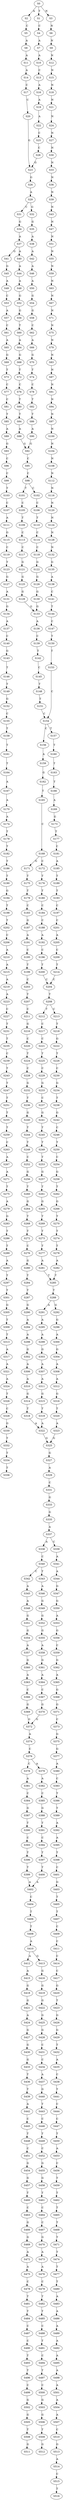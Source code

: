 strict digraph  {
	S0 -> S1 [ label = T ];
	S0 -> S2 [ label = A ];
	S0 -> S3 [ label = N ];
	S1 -> S4 [ label = C ];
	S2 -> S5 [ label = C ];
	S3 -> S6 [ label = N ];
	S4 -> S7 [ label = A ];
	S5 -> S8 [ label = A ];
	S6 -> S9 [ label = N ];
	S7 -> S10 [ label = A ];
	S8 -> S11 [ label = A ];
	S9 -> S12 [ label = N ];
	S10 -> S13 [ label = C ];
	S11 -> S14 [ label = A ];
	S12 -> S15 [ label = N ];
	S13 -> S16 [ label = A ];
	S14 -> S17 [ label = C ];
	S15 -> S18 [ label = N ];
	S16 -> S19 [ label = A ];
	S17 -> S20 [ label = C ];
	S18 -> S21 [ label = N ];
	S19 -> S22 [ label = A ];
	S20 -> S23 [ label = G ];
	S21 -> S24 [ label = N ];
	S22 -> S25 [ label = C ];
	S23 -> S26 [ label = G ];
	S24 -> S27 [ label = N ];
	S25 -> S28 [ label = C ];
	S26 -> S29 [ label = A ];
	S27 -> S30 [ label = N ];
	S28 -> S23 [ label = G ];
	S29 -> S31 [ label = C ];
	S29 -> S32 [ label = G ];
	S30 -> S33 [ label = N ];
	S31 -> S34 [ label = G ];
	S32 -> S35 [ label = G ];
	S33 -> S36 [ label = N ];
	S34 -> S37 [ label = A ];
	S35 -> S38 [ label = A ];
	S36 -> S39 [ label = N ];
	S37 -> S40 [ label = A ];
	S37 -> S41 [ label = G ];
	S38 -> S42 [ label = A ];
	S39 -> S43 [ label = N ];
	S40 -> S44 [ label = A ];
	S41 -> S45 [ label = G ];
	S42 -> S46 [ label = A ];
	S43 -> S47 [ label = N ];
	S44 -> S48 [ label = A ];
	S45 -> S49 [ label = A ];
	S46 -> S50 [ label = A ];
	S47 -> S51 [ label = N ];
	S48 -> S52 [ label = G ];
	S49 -> S53 [ label = C ];
	S50 -> S54 [ label = G ];
	S51 -> S55 [ label = N ];
	S52 -> S56 [ label = G ];
	S53 -> S57 [ label = A ];
	S54 -> S58 [ label = G ];
	S55 -> S59 [ label = N ];
	S56 -> S60 [ label = T ];
	S57 -> S61 [ label = C ];
	S58 -> S62 [ label = C ];
	S59 -> S63 [ label = N ];
	S60 -> S64 [ label = A ];
	S61 -> S65 [ label = A ];
	S62 -> S66 [ label = A ];
	S63 -> S67 [ label = N ];
	S64 -> S68 [ label = G ];
	S65 -> S69 [ label = G ];
	S66 -> S70 [ label = G ];
	S67 -> S71 [ label = N ];
	S68 -> S72 [ label = T ];
	S69 -> S73 [ label = T ];
	S70 -> S74 [ label = T ];
	S71 -> S75 [ label = N ];
	S72 -> S76 [ label = C ];
	S73 -> S77 [ label = C ];
	S74 -> S78 [ label = C ];
	S75 -> S79 [ label = N ];
	S76 -> S80 [ label = T ];
	S77 -> S81 [ label = C ];
	S78 -> S82 [ label = T ];
	S79 -> S83 [ label = N ];
	S80 -> S84 [ label = T ];
	S81 -> S85 [ label = T ];
	S82 -> S86 [ label = T ];
	S83 -> S87 [ label = N ];
	S84 -> S88 [ label = A ];
	S85 -> S89 [ label = A ];
	S86 -> S90 [ label = A ];
	S87 -> S91 [ label = N ];
	S88 -> S92 [ label = G ];
	S89 -> S93 [ label = G ];
	S90 -> S92 [ label = G ];
	S91 -> S94 [ label = N ];
	S92 -> S95 [ label = C ];
	S93 -> S96 [ label = C ];
	S94 -> S97 [ label = N ];
	S95 -> S98 [ label = C ];
	S96 -> S99 [ label = C ];
	S97 -> S100 [ label = N ];
	S98 -> S101 [ label = T ];
	S98 -> S102 [ label = C ];
	S99 -> S103 [ label = T ];
	S100 -> S104 [ label = N ];
	S101 -> S105 [ label = C ];
	S102 -> S106 [ label = C ];
	S103 -> S107 [ label = C ];
	S104 -> S108 [ label = N ];
	S105 -> S109 [ label = T ];
	S106 -> S110 [ label = T ];
	S107 -> S111 [ label = A ];
	S108 -> S112 [ label = N ];
	S109 -> S113 [ label = C ];
	S110 -> S114 [ label = C ];
	S111 -> S115 [ label = G ];
	S112 -> S116 [ label = N ];
	S113 -> S117 [ label = C ];
	S114 -> S118 [ label = C ];
	S115 -> S119 [ label = C ];
	S116 -> S120 [ label = N ];
	S117 -> S121 [ label = G ];
	S118 -> S122 [ label = G ];
	S119 -> S123 [ label = T ];
	S120 -> S124 [ label = N ];
	S121 -> S125 [ label = G ];
	S122 -> S126 [ label = G ];
	S123 -> S127 [ label = G ];
	S124 -> S128 [ label = N ];
	S125 -> S129 [ label = G ];
	S126 -> S130 [ label = G ];
	S127 -> S131 [ label = A ];
	S128 -> S132 [ label = N ];
	S129 -> S133 [ label = G ];
	S130 -> S133 [ label = G ];
	S131 -> S134 [ label = G ];
	S132 -> S135 [ label = G ];
	S133 -> S136 [ label = A ];
	S134 -> S137 [ label = A ];
	S135 -> S138 [ label = A ];
	S136 -> S139 [ label = C ];
	S137 -> S140 [ label = C ];
	S138 -> S141 [ label = C ];
	S139 -> S142 [ label = T ];
	S140 -> S143 [ label = G ];
	S141 -> S144 [ label = T ];
	S142 -> S145 [ label = C ];
	S143 -> S146 [ label = T ];
	S144 -> S147 [ label = C ];
	S145 -> S148 [ label = T ];
	S146 -> S149 [ label = T ];
	S147 -> S150 [ label = T ];
	S148 -> S151 [ label = T ];
	S149 -> S152 [ label = G ];
	S150 -> S153 [ label = T ];
	S151 -> S154 [ label = C ];
	S152 -> S155 [ label = C ];
	S153 -> S154 [ label = C ];
	S154 -> S156 [ label = C ];
	S154 -> S157 [ label = T ];
	S155 -> S158 [ label = T ];
	S156 -> S159 [ label = A ];
	S157 -> S160 [ label = T ];
	S158 -> S161 [ label = T ];
	S159 -> S162 [ label = G ];
	S160 -> S163 [ label = T ];
	S161 -> S164 [ label = T ];
	S162 -> S165 [ label = T ];
	S163 -> S166 [ label = T ];
	S164 -> S167 [ label = A ];
	S165 -> S168 [ label = C ];
	S166 -> S169 [ label = A ];
	S167 -> S170 [ label = A ];
	S168 -> S171 [ label = G ];
	S168 -> S172 [ label = C ];
	S169 -> S173 [ label = G ];
	S170 -> S174 [ label = A ];
	S171 -> S175 [ label = T ];
	S172 -> S176 [ label = T ];
	S173 -> S177 [ label = T ];
	S174 -> S178 [ label = T ];
	S175 -> S179 [ label = T ];
	S176 -> S180 [ label = T ];
	S177 -> S181 [ label = C ];
	S178 -> S182 [ label = T ];
	S179 -> S183 [ label = C ];
	S180 -> S184 [ label = C ];
	S181 -> S185 [ label = A ];
	S182 -> S186 [ label = T ];
	S183 -> S187 [ label = G ];
	S184 -> S188 [ label = C ];
	S185 -> S189 [ label = T ];
	S186 -> S190 [ label = T ];
	S187 -> S191 [ label = A ];
	S188 -> S192 [ label = A ];
	S189 -> S193 [ label = T ];
	S190 -> S194 [ label = G ];
	S191 -> S195 [ label = C ];
	S192 -> S196 [ label = C ];
	S193 -> S197 [ label = C ];
	S194 -> S198 [ label = T ];
	S195 -> S199 [ label = T ];
	S196 -> S200 [ label = T ];
	S197 -> S201 [ label = C ];
	S198 -> S202 [ label = T ];
	S199 -> S203 [ label = C ];
	S200 -> S204 [ label = C ];
	S201 -> S205 [ label = A ];
	S202 -> S206 [ label = C ];
	S203 -> S207 [ label = T ];
	S204 -> S208 [ label = T ];
	S205 -> S209 [ label = C ];
	S206 -> S210 [ label = A ];
	S207 -> S211 [ label = C ];
	S208 -> S212 [ label = T ];
	S208 -> S213 [ label = C ];
	S209 -> S214 [ label = T ];
	S210 -> S215 [ label = A ];
	S211 -> S216 [ label = G ];
	S212 -> S217 [ label = C ];
	S213 -> S218 [ label = T ];
	S214 -> S204 [ label = C ];
	S215 -> S219 [ label = A ];
	S216 -> S220 [ label = C ];
	S217 -> S221 [ label = C ];
	S218 -> S222 [ label = G ];
	S219 -> S223 [ label = A ];
	S220 -> S224 [ label = T ];
	S221 -> S225 [ label = T ];
	S222 -> S226 [ label = T ];
	S223 -> S227 [ label = C ];
	S224 -> S228 [ label = C ];
	S225 -> S229 [ label = C ];
	S226 -> S230 [ label = C ];
	S227 -> S231 [ label = T ];
	S228 -> S232 [ label = G ];
	S229 -> S233 [ label = G ];
	S230 -> S234 [ label = G ];
	S231 -> S235 [ label = T ];
	S232 -> S236 [ label = T ];
	S233 -> S237 [ label = C ];
	S234 -> S238 [ label = T ];
	S235 -> S239 [ label = C ];
	S236 -> S240 [ label = G ];
	S237 -> S241 [ label = G ];
	S238 -> S242 [ label = G ];
	S239 -> S243 [ label = T ];
	S240 -> S244 [ label = T ];
	S241 -> S245 [ label = T ];
	S242 -> S246 [ label = C ];
	S243 -> S247 [ label = T ];
	S244 -> S248 [ label = T ];
	S245 -> S249 [ label = T ];
	S246 -> S250 [ label = T ];
	S247 -> S251 [ label = T ];
	S248 -> S252 [ label = C ];
	S249 -> S253 [ label = T ];
	S250 -> S254 [ label = C ];
	S251 -> S255 [ label = T ];
	S252 -> S256 [ label = G ];
	S253 -> S257 [ label = G ];
	S254 -> S258 [ label = G ];
	S255 -> S259 [ label = T ];
	S256 -> S260 [ label = T ];
	S257 -> S261 [ label = T ];
	S258 -> S262 [ label = T ];
	S259 -> S263 [ label = C ];
	S260 -> S264 [ label = G ];
	S261 -> S265 [ label = G ];
	S262 -> S266 [ label = G ];
	S263 -> S267 [ label = A ];
	S264 -> S268 [ label = T ];
	S265 -> S269 [ label = T ];
	S266 -> S270 [ label = T ];
	S267 -> S271 [ label = A ];
	S268 -> S272 [ label = T ];
	S269 -> S273 [ label = T ];
	S270 -> S274 [ label = T ];
	S271 -> S275 [ label = T ];
	S272 -> S276 [ label = C ];
	S273 -> S277 [ label = T ];
	S274 -> S278 [ label = T ];
	S275 -> S279 [ label = A ];
	S276 -> S280 [ label = G ];
	S277 -> S281 [ label = A ];
	S278 -> S282 [ label = A ];
	S279 -> S283 [ label = G ];
	S280 -> S284 [ label = T ];
	S281 -> S285 [ label = T ];
	S282 -> S285 [ label = T ];
	S283 -> S286 [ label = T ];
	S284 -> S287 [ label = T ];
	S285 -> S288 [ label = T ];
	S286 -> S289 [ label = T ];
	S287 -> S290 [ label = G ];
	S288 -> S291 [ label = A ];
	S288 -> S292 [ label = G ];
	S289 -> S293 [ label = A ];
	S290 -> S294 [ label = A ];
	S291 -> S295 [ label = A ];
	S292 -> S296 [ label = G ];
	S293 -> S297 [ label = T ];
	S294 -> S298 [ label = A ];
	S295 -> S299 [ label = A ];
	S296 -> S300 [ label = A ];
	S297 -> S301 [ label = T ];
	S298 -> S302 [ label = G ];
	S299 -> S303 [ label = G ];
	S300 -> S304 [ label = G ];
	S301 -> S305 [ label = G ];
	S302 -> S306 [ label = A ];
	S303 -> S307 [ label = A ];
	S304 -> S308 [ label = A ];
	S305 -> S309 [ label = T ];
	S306 -> S310 [ label = A ];
	S307 -> S311 [ label = A ];
	S308 -> S312 [ label = A ];
	S309 -> S313 [ label = T ];
	S310 -> S314 [ label = G ];
	S311 -> S315 [ label = G ];
	S312 -> S316 [ label = G ];
	S313 -> S317 [ label = A ];
	S314 -> S318 [ label = T ];
	S315 -> S319 [ label = T ];
	S316 -> S320 [ label = T ];
	S317 -> S321 [ label = A ];
	S318 -> S322 [ label = A ];
	S319 -> S322 [ label = A ];
	S320 -> S323 [ label = A ];
	S321 -> S324 [ label = A ];
	S322 -> S325 [ label = G ];
	S323 -> S325 [ label = G ];
	S324 -> S326 [ label = T ];
	S325 -> S327 [ label = G ];
	S326 -> S328 [ label = C ];
	S327 -> S329 [ label = A ];
	S328 -> S330 [ label = G ];
	S329 -> S331 [ label = C ];
	S330 -> S332 [ label = T ];
	S331 -> S333 [ label = G ];
	S332 -> S334 [ label = T ];
	S333 -> S335 [ label = G ];
	S334 -> S336 [ label = T ];
	S335 -> S337 [ label = A ];
	S337 -> S338 [ label = A ];
	S337 -> S339 [ label = C ];
	S338 -> S340 [ label = C ];
	S339 -> S341 [ label = A ];
	S340 -> S342 [ label = C ];
	S340 -> S343 [ label = T ];
	S341 -> S344 [ label = A ];
	S342 -> S345 [ label = A ];
	S343 -> S346 [ label = A ];
	S344 -> S347 [ label = G ];
	S345 -> S348 [ label = A ];
	S346 -> S349 [ label = G ];
	S347 -> S350 [ label = G ];
	S348 -> S351 [ label = G ];
	S349 -> S352 [ label = G ];
	S350 -> S353 [ label = A ];
	S351 -> S354 [ label = G ];
	S352 -> S355 [ label = G ];
	S353 -> S356 [ label = G ];
	S354 -> S357 [ label = A ];
	S355 -> S358 [ label = A ];
	S356 -> S359 [ label = C ];
	S357 -> S360 [ label = G ];
	S358 -> S361 [ label = G ];
	S359 -> S362 [ label = G ];
	S360 -> S363 [ label = A ];
	S361 -> S364 [ label = A ];
	S362 -> S365 [ label = A ];
	S363 -> S366 [ label = C ];
	S364 -> S367 [ label = C ];
	S365 -> S368 [ label = G ];
	S366 -> S369 [ label = G ];
	S367 -> S370 [ label = G ];
	S368 -> S371 [ label = G ];
	S369 -> S372 [ label = G ];
	S370 -> S372 [ label = G ];
	S371 -> S373 [ label = C ];
	S372 -> S374 [ label = A ];
	S373 -> S375 [ label = G ];
	S374 -> S376 [ label = C ];
	S375 -> S377 [ label = G ];
	S376 -> S378 [ label = C ];
	S376 -> S379 [ label = A ];
	S377 -> S380 [ label = A ];
	S378 -> S381 [ label = A ];
	S379 -> S382 [ label = A ];
	S380 -> S383 [ label = C ];
	S381 -> S384 [ label = C ];
	S382 -> S385 [ label = C ];
	S383 -> S386 [ label = T ];
	S384 -> S387 [ label = G ];
	S385 -> S388 [ label = G ];
	S386 -> S389 [ label = T ];
	S387 -> S390 [ label = T ];
	S388 -> S391 [ label = T ];
	S389 -> S392 [ label = A ];
	S390 -> S393 [ label = C ];
	S391 -> S394 [ label = C ];
	S392 -> S395 [ label = A ];
	S393 -> S396 [ label = T ];
	S394 -> S397 [ label = T ];
	S395 -> S398 [ label = T ];
	S396 -> S399 [ label = T ];
	S397 -> S400 [ label = T ];
	S398 -> S401 [ label = C ];
	S399 -> S402 [ label = A ];
	S400 -> S402 [ label = A ];
	S401 -> S403 [ label = G ];
	S402 -> S404 [ label = C ];
	S403 -> S405 [ label = T ];
	S404 -> S406 [ label = T ];
	S405 -> S407 [ label = T ];
	S406 -> S408 [ label = T ];
	S407 -> S409 [ label = C ];
	S408 -> S410 [ label = A ];
	S409 -> S411 [ label = C ];
	S410 -> S412 [ label = A ];
	S410 -> S413 [ label = G ];
	S411 -> S414 [ label = C ];
	S412 -> S415 [ label = A ];
	S413 -> S416 [ label = G ];
	S414 -> S417 [ label = C ];
	S415 -> S418 [ label = G ];
	S416 -> S419 [ label = G ];
	S417 -> S420 [ label = G ];
	S418 -> S421 [ label = G ];
	S419 -> S422 [ label = G ];
	S420 -> S423 [ label = T ];
	S421 -> S424 [ label = A ];
	S422 -> S425 [ label = G ];
	S423 -> S426 [ label = G ];
	S424 -> S427 [ label = G ];
	S425 -> S428 [ label = G ];
	S426 -> S429 [ label = G ];
	S427 -> S430 [ label = G ];
	S428 -> S431 [ label = C ];
	S429 -> S432 [ label = T ];
	S430 -> S433 [ label = G ];
	S431 -> S434 [ label = C ];
	S432 -> S435 [ label = A ];
	S433 -> S436 [ label = T ];
	S434 -> S437 [ label = A ];
	S435 -> S438 [ label = C ];
	S436 -> S439 [ label = T ];
	S437 -> S440 [ label = G ];
	S438 -> S441 [ label = T ];
	S439 -> S442 [ label = A ];
	S440 -> S443 [ label = T ];
	S441 -> S444 [ label = C ];
	S442 -> S445 [ label = C ];
	S443 -> S446 [ label = C ];
	S444 -> S447 [ label = C ];
	S445 -> S448 [ label = T ];
	S446 -> S449 [ label = T ];
	S447 -> S450 [ label = T ];
	S448 -> S451 [ label = C ];
	S449 -> S452 [ label = C ];
	S450 -> S453 [ label = A ];
	S451 -> S454 [ label = G ];
	S452 -> S455 [ label = G ];
	S453 -> S456 [ label = C ];
	S454 -> S457 [ label = G ];
	S455 -> S458 [ label = G ];
	S456 -> S459 [ label = T ];
	S457 -> S460 [ label = T ];
	S458 -> S461 [ label = T ];
	S459 -> S462 [ label = T ];
	S460 -> S463 [ label = C ];
	S461 -> S464 [ label = C ];
	S462 -> S465 [ label = T ];
	S463 -> S466 [ label = G ];
	S464 -> S467 [ label = C ];
	S465 -> S468 [ label = T ];
	S466 -> S469 [ label = G ];
	S467 -> S470 [ label = G ];
	S468 -> S471 [ label = T ];
	S469 -> S472 [ label = A ];
	S470 -> S473 [ label = A ];
	S471 -> S474 [ label = T ];
	S472 -> S475 [ label = A ];
	S473 -> S476 [ label = A ];
	S474 -> S477 [ label = T ];
	S475 -> S478 [ label = C ];
	S476 -> S479 [ label = C ];
	S477 -> S480 [ label = T ];
	S478 -> S481 [ label = T ];
	S479 -> S482 [ label = T ];
	S480 -> S483 [ label = A ];
	S481 -> S484 [ label = T ];
	S482 -> S485 [ label = T ];
	S483 -> S486 [ label = A ];
	S484 -> S487 [ label = C ];
	S485 -> S488 [ label = C ];
	S486 -> S489 [ label = A ];
	S487 -> S490 [ label = C ];
	S488 -> S491 [ label = T ];
	S489 -> S492 [ label = A ];
	S490 -> S493 [ label = T ];
	S491 -> S494 [ label = C ];
	S492 -> S495 [ label = A ];
	S493 -> S496 [ label = T ];
	S494 -> S497 [ label = T ];
	S495 -> S498 [ label = A ];
	S496 -> S499 [ label = C ];
	S497 -> S500 [ label = C ];
	S498 -> S501 [ label = A ];
	S499 -> S502 [ label = G ];
	S500 -> S503 [ label = G ];
	S501 -> S504 [ label = A ];
	S502 -> S505 [ label = G ];
	S503 -> S506 [ label = G ];
	S504 -> S507 [ label = A ];
	S505 -> S508 [ label = T ];
	S506 -> S509 [ label = T ];
	S507 -> S510 [ label = C ];
	S508 -> S511 [ label = G ];
	S509 -> S512 [ label = G ];
	S510 -> S513 [ label = G ];
	S513 -> S514 [ label = A ];
	S514 -> S515 [ label = C ];
	S515 -> S516 [ label = T ];
}
